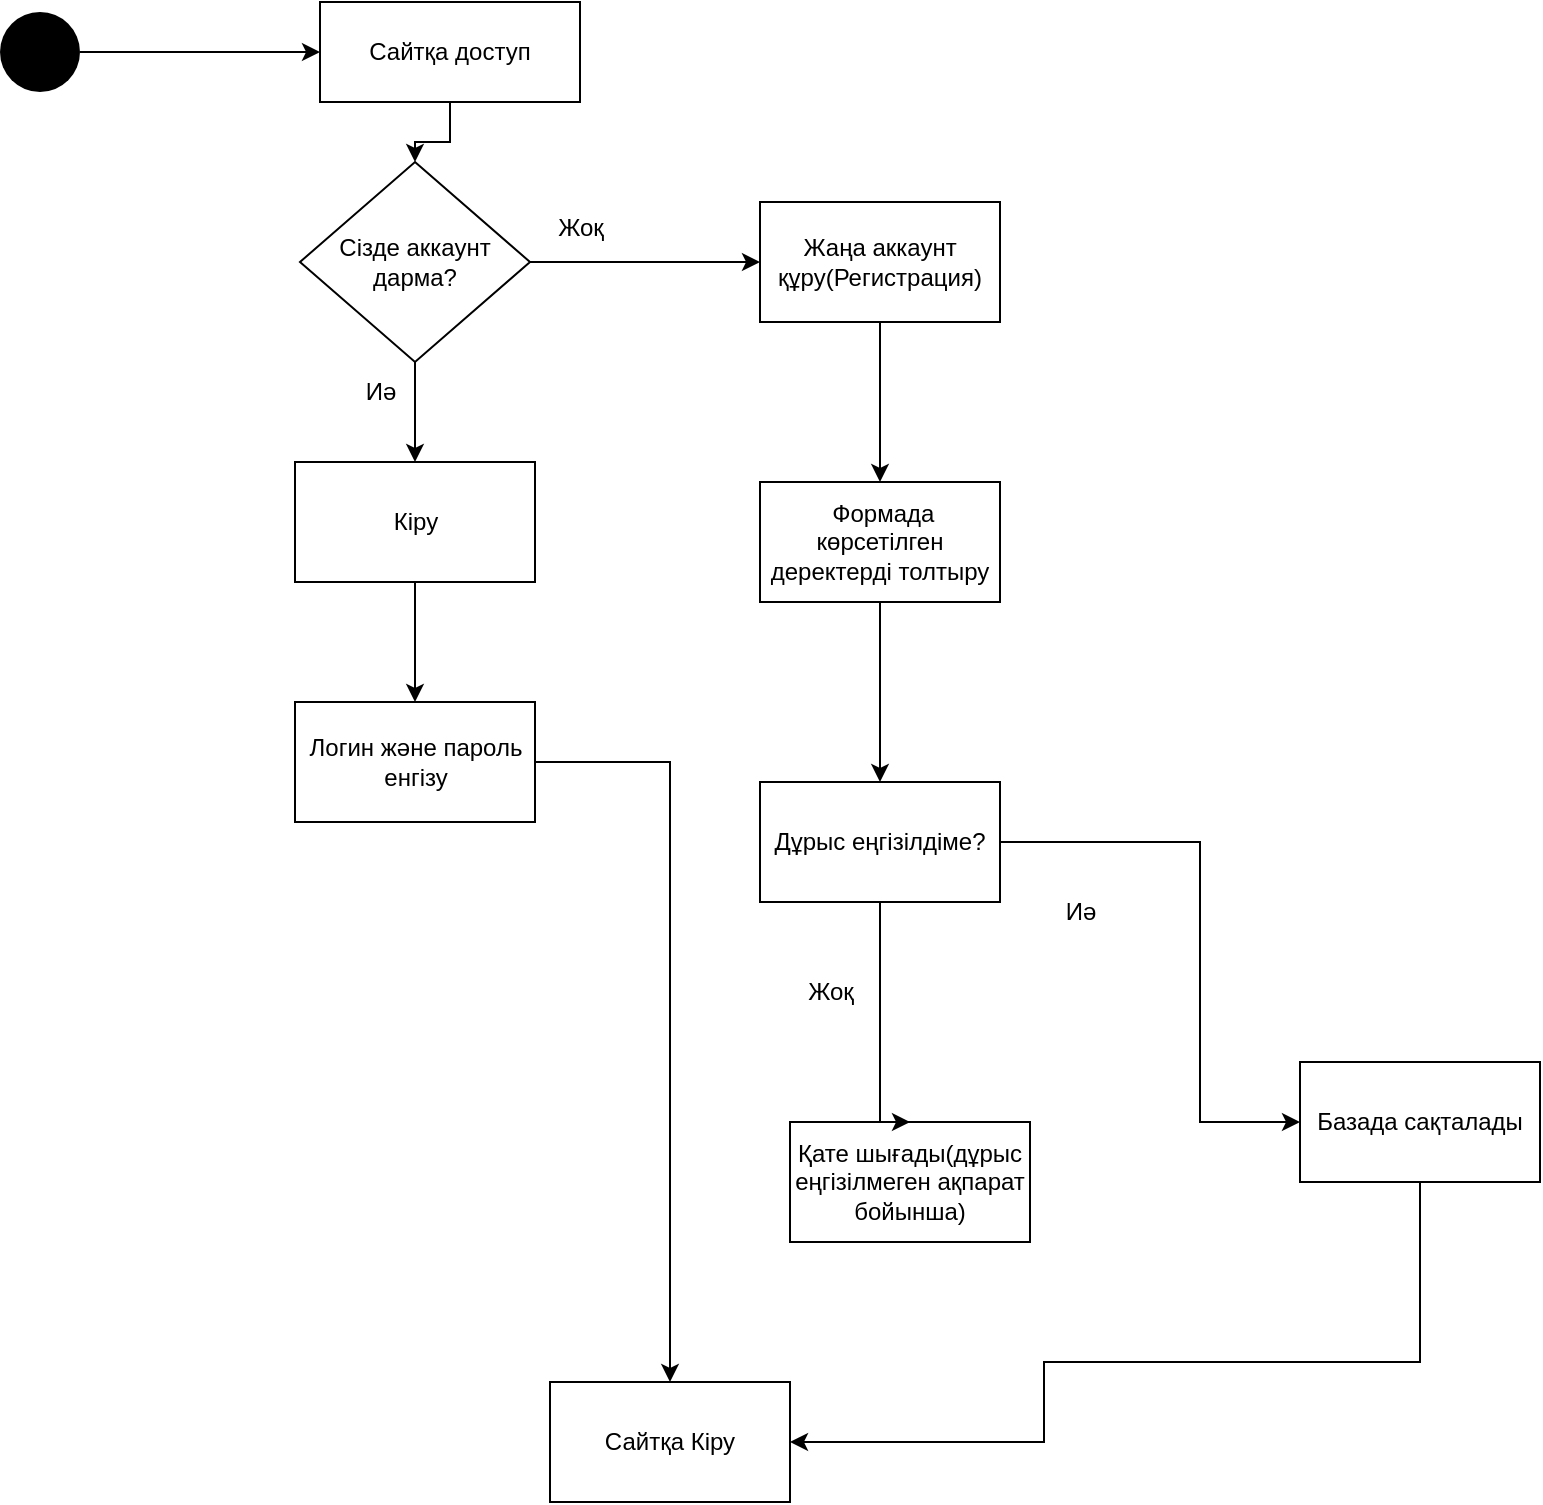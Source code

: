 <mxfile version="22.1.7" type="github">
  <diagram id="R2lEEEUBdFMjLlhIrx00" name="Page-1">
    <mxGraphModel dx="986" dy="636" grid="1" gridSize="10" guides="1" tooltips="1" connect="1" arrows="1" fold="1" page="1" pageScale="1" pageWidth="850" pageHeight="1100" math="0" shadow="0" extFonts="Permanent Marker^https://fonts.googleapis.com/css?family=Permanent+Marker">
      <root>
        <mxCell id="0" />
        <mxCell id="1" parent="0" />
        <mxCell id="SM2yVKvO26ahEewA_ULQ-24" style="edgeStyle=orthogonalEdgeStyle;rounded=0;orthogonalLoop=1;jettySize=auto;html=1;entryX=0;entryY=0.5;entryDx=0;entryDy=0;exitX=1;exitY=0.5;exitDx=0;exitDy=0;" edge="1" parent="1" source="SM2yVKvO26ahEewA_ULQ-1" target="SM2yVKvO26ahEewA_ULQ-2">
          <mxGeometry relative="1" as="geometry">
            <mxPoint x="60" y="140" as="sourcePoint" />
            <mxPoint x="159.999" y="200.0" as="targetPoint" />
            <Array as="points">
              <mxPoint x="100" y="145" />
              <mxPoint x="100" y="145" />
            </Array>
          </mxGeometry>
        </mxCell>
        <mxCell id="SM2yVKvO26ahEewA_ULQ-1" value="" style="ellipse;whiteSpace=wrap;html=1;strokeColor=none;fillColor=#000000;gradientColor=none;" vertex="1" parent="1">
          <mxGeometry x="10" y="125" width="40" height="40" as="geometry" />
        </mxCell>
        <mxCell id="SM2yVKvO26ahEewA_ULQ-9" style="edgeStyle=orthogonalEdgeStyle;rounded=0;orthogonalLoop=1;jettySize=auto;html=1;entryX=0.5;entryY=0;entryDx=0;entryDy=0;" edge="1" parent="1" source="SM2yVKvO26ahEewA_ULQ-2" target="SM2yVKvO26ahEewA_ULQ-5">
          <mxGeometry relative="1" as="geometry" />
        </mxCell>
        <mxCell id="SM2yVKvO26ahEewA_ULQ-2" value="Сайтқа доступ" style="rounded=0;whiteSpace=wrap;html=1;" vertex="1" parent="1">
          <mxGeometry x="170" y="120" width="130" height="50" as="geometry" />
        </mxCell>
        <mxCell id="SM2yVKvO26ahEewA_ULQ-7" value="" style="edgeStyle=orthogonalEdgeStyle;rounded=0;orthogonalLoop=1;jettySize=auto;html=1;" edge="1" parent="1" source="SM2yVKvO26ahEewA_ULQ-5" target="SM2yVKvO26ahEewA_ULQ-6">
          <mxGeometry relative="1" as="geometry" />
        </mxCell>
        <mxCell id="SM2yVKvO26ahEewA_ULQ-11" value="" style="edgeStyle=orthogonalEdgeStyle;rounded=0;orthogonalLoop=1;jettySize=auto;html=1;" edge="1" parent="1" source="SM2yVKvO26ahEewA_ULQ-5" target="SM2yVKvO26ahEewA_ULQ-10">
          <mxGeometry relative="1" as="geometry" />
        </mxCell>
        <mxCell id="SM2yVKvO26ahEewA_ULQ-5" value="Сізде аккаунт дарма?" style="rhombus;whiteSpace=wrap;html=1;" vertex="1" parent="1">
          <mxGeometry x="160" y="200" width="115" height="100" as="geometry" />
        </mxCell>
        <mxCell id="SM2yVKvO26ahEewA_ULQ-16" value="" style="edgeStyle=orthogonalEdgeStyle;rounded=0;orthogonalLoop=1;jettySize=auto;html=1;" edge="1" parent="1" source="SM2yVKvO26ahEewA_ULQ-6" target="SM2yVKvO26ahEewA_ULQ-15">
          <mxGeometry relative="1" as="geometry" />
        </mxCell>
        <mxCell id="SM2yVKvO26ahEewA_ULQ-6" value="Жаңа аккаунт құру(Регистрация)" style="whiteSpace=wrap;html=1;" vertex="1" parent="1">
          <mxGeometry x="390" y="220" width="120" height="60" as="geometry" />
        </mxCell>
        <mxCell id="SM2yVKvO26ahEewA_ULQ-8" value="Жоқ" style="text;html=1;align=center;verticalAlign=middle;resizable=0;points=[];autosize=1;strokeColor=none;fillColor=none;" vertex="1" parent="1">
          <mxGeometry x="275" y="218" width="50" height="30" as="geometry" />
        </mxCell>
        <mxCell id="SM2yVKvO26ahEewA_ULQ-13" value="" style="edgeStyle=orthogonalEdgeStyle;rounded=0;orthogonalLoop=1;jettySize=auto;html=1;" edge="1" parent="1" source="SM2yVKvO26ahEewA_ULQ-10" target="SM2yVKvO26ahEewA_ULQ-12">
          <mxGeometry relative="1" as="geometry" />
        </mxCell>
        <mxCell id="SM2yVKvO26ahEewA_ULQ-10" value="Кіру" style="whiteSpace=wrap;html=1;" vertex="1" parent="1">
          <mxGeometry x="157.5" y="350" width="120" height="60" as="geometry" />
        </mxCell>
        <mxCell id="SM2yVKvO26ahEewA_ULQ-31" value="" style="edgeStyle=orthogonalEdgeStyle;rounded=0;orthogonalLoop=1;jettySize=auto;html=1;" edge="1" parent="1" source="SM2yVKvO26ahEewA_ULQ-12" target="SM2yVKvO26ahEewA_ULQ-30">
          <mxGeometry relative="1" as="geometry" />
        </mxCell>
        <mxCell id="SM2yVKvO26ahEewA_ULQ-12" value="Логин және пароль енгізу" style="whiteSpace=wrap;html=1;" vertex="1" parent="1">
          <mxGeometry x="157.5" y="470" width="120" height="60" as="geometry" />
        </mxCell>
        <mxCell id="SM2yVKvO26ahEewA_ULQ-14" value="Иә" style="text;html=1;align=center;verticalAlign=middle;resizable=0;points=[];autosize=1;strokeColor=none;fillColor=none;" vertex="1" parent="1">
          <mxGeometry x="180" y="300" width="40" height="30" as="geometry" />
        </mxCell>
        <mxCell id="SM2yVKvO26ahEewA_ULQ-21" value="" style="edgeStyle=orthogonalEdgeStyle;rounded=0;orthogonalLoop=1;jettySize=auto;html=1;exitX=1;exitY=0.5;exitDx=0;exitDy=0;" edge="1" parent="1" source="SM2yVKvO26ahEewA_ULQ-26" target="SM2yVKvO26ahEewA_ULQ-20">
          <mxGeometry relative="1" as="geometry">
            <mxPoint x="450" y="580" as="sourcePoint" />
            <Array as="points">
              <mxPoint x="610" y="540" />
              <mxPoint x="610" y="680" />
            </Array>
          </mxGeometry>
        </mxCell>
        <mxCell id="SM2yVKvO26ahEewA_ULQ-25" style="edgeStyle=orthogonalEdgeStyle;rounded=0;orthogonalLoop=1;jettySize=auto;html=1;exitX=0.5;exitY=1;exitDx=0;exitDy=0;" edge="1" parent="1" source="SM2yVKvO26ahEewA_ULQ-15" target="SM2yVKvO26ahEewA_ULQ-26">
          <mxGeometry relative="1" as="geometry">
            <mxPoint x="440" y="480" as="targetPoint" />
          </mxGeometry>
        </mxCell>
        <mxCell id="SM2yVKvO26ahEewA_ULQ-15" value="&amp;nbsp;Формада көрсетілген деректерді толтыру" style="whiteSpace=wrap;html=1;" vertex="1" parent="1">
          <mxGeometry x="390" y="360" width="120" height="60" as="geometry" />
        </mxCell>
        <mxCell id="SM2yVKvO26ahEewA_ULQ-17" value="Қате шығады(дұрыс еңгізілмеген ақпарат бойынша)" style="whiteSpace=wrap;html=1;" vertex="1" parent="1">
          <mxGeometry x="405" y="680" width="120" height="60" as="geometry" />
        </mxCell>
        <mxCell id="SM2yVKvO26ahEewA_ULQ-19" value="Жоқ" style="text;html=1;align=center;verticalAlign=middle;resizable=0;points=[];autosize=1;strokeColor=none;fillColor=none;" vertex="1" parent="1">
          <mxGeometry x="400" y="600" width="50" height="30" as="geometry" />
        </mxCell>
        <mxCell id="SM2yVKvO26ahEewA_ULQ-32" style="edgeStyle=orthogonalEdgeStyle;rounded=0;orthogonalLoop=1;jettySize=auto;html=1;entryX=1;entryY=0.5;entryDx=0;entryDy=0;" edge="1" parent="1" source="SM2yVKvO26ahEewA_ULQ-20" target="SM2yVKvO26ahEewA_ULQ-30">
          <mxGeometry relative="1" as="geometry">
            <Array as="points">
              <mxPoint x="720" y="800" />
              <mxPoint x="532" y="800" />
              <mxPoint x="532" y="840" />
            </Array>
          </mxGeometry>
        </mxCell>
        <mxCell id="SM2yVKvO26ahEewA_ULQ-20" value="Базада сақталады" style="whiteSpace=wrap;html=1;" vertex="1" parent="1">
          <mxGeometry x="660" y="650" width="120" height="60" as="geometry" />
        </mxCell>
        <mxCell id="SM2yVKvO26ahEewA_ULQ-22" value="Иә" style="text;html=1;align=center;verticalAlign=middle;resizable=0;points=[];autosize=1;strokeColor=none;fillColor=none;" vertex="1" parent="1">
          <mxGeometry x="530" y="560" width="40" height="30" as="geometry" />
        </mxCell>
        <mxCell id="SM2yVKvO26ahEewA_ULQ-29" style="edgeStyle=orthogonalEdgeStyle;rounded=0;orthogonalLoop=1;jettySize=auto;html=1;entryX=0.5;entryY=0;entryDx=0;entryDy=0;" edge="1" parent="1" source="SM2yVKvO26ahEewA_ULQ-26" target="SM2yVKvO26ahEewA_ULQ-17">
          <mxGeometry relative="1" as="geometry">
            <Array as="points">
              <mxPoint x="450" y="680" />
            </Array>
          </mxGeometry>
        </mxCell>
        <mxCell id="SM2yVKvO26ahEewA_ULQ-26" value="Дұрыс еңгізілдіме?" style="rounded=0;whiteSpace=wrap;html=1;" vertex="1" parent="1">
          <mxGeometry x="390" y="510" width="120" height="60" as="geometry" />
        </mxCell>
        <mxCell id="SM2yVKvO26ahEewA_ULQ-30" value="Сайтқа Кіру" style="whiteSpace=wrap;html=1;" vertex="1" parent="1">
          <mxGeometry x="285" y="810" width="120" height="60" as="geometry" />
        </mxCell>
      </root>
    </mxGraphModel>
  </diagram>
</mxfile>
